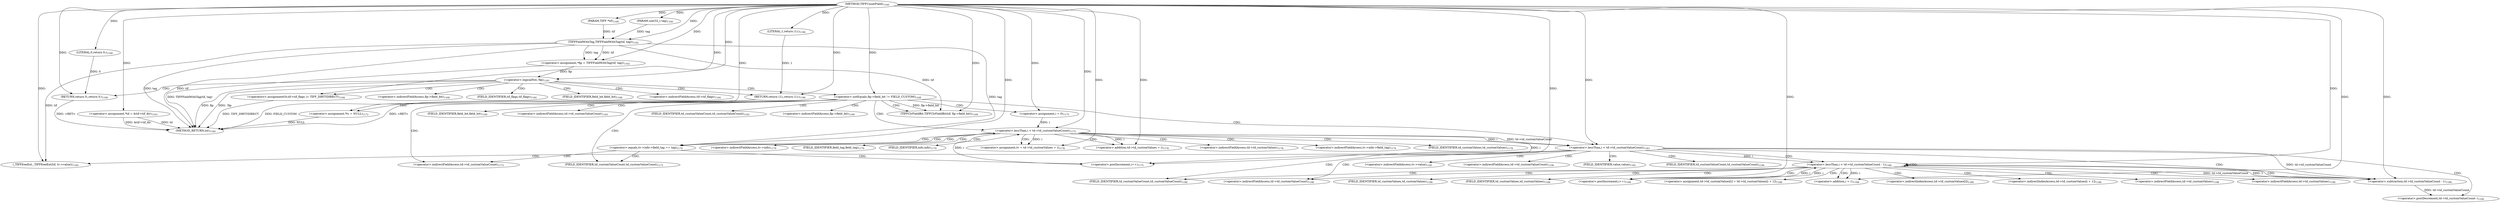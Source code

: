 digraph "TIFFUnsetField" {  
"42449" [label = <(METHOD,TIFFUnsetField)<SUB>1160</SUB>> ]
"42569" [label = <(METHOD_RETURN,int)<SUB>1160</SUB>> ]
"42450" [label = <(PARAM,TIFF *tif)<SUB>1160</SUB>> ]
"42451" [label = <(PARAM,uint32_t tag)<SUB>1160</SUB>> ]
"42454" [label = <(&lt;operator&gt;.assignment,*fip = TIFFFieldWithTag(tif, tag))<SUB>1162</SUB>> ]
"42460" [label = <(&lt;operator&gt;.assignment,*td = &amp;tif-&gt;tif_dir)<SUB>1163</SUB>> ]
"42562" [label = <(&lt;operators&gt;.assignmentOr,tif-&gt;tif_flags |= TIFF_DIRTYDIRECT)<SUB>1194</SUB>> ]
"42567" [label = <(RETURN,return (1);,return (1);)<SUB>1196</SUB>> ]
"42467" [label = <(&lt;operator&gt;.logicalNot,!fip)<SUB>1165</SUB>> ]
"42473" [label = <(&lt;operator&gt;.notEquals,fip-&gt;field_bit != FIELD_CUSTOM)<SUB>1168</SUB>> ]
"42568" [label = <(LITERAL,1,return (1);)<SUB>1196</SUB>> ]
"42456" [label = <(TIFFFieldWithTag,TIFFFieldWithTag(tif, tag))<SUB>1162</SUB>> ]
"42470" [label = <(RETURN,return 0;,return 0;)<SUB>1166</SUB>> ]
"42479" [label = <(TIFFClrFieldBit,TIFFClrFieldBit(tif, fip-&gt;field_bit))<SUB>1169</SUB>> ]
"42471" [label = <(LITERAL,0,return 0;)<SUB>1166</SUB>> ]
"42487" [label = <(&lt;operator&gt;.assignment,*tv = NULL)<SUB>1172</SUB>> ]
"42496" [label = <(&lt;operator&gt;.lessThan,i &lt; td-&gt;td_customValueCount)<SUB>1175</SUB>> ]
"42501" [label = <(&lt;operator&gt;.postIncrement,i++)<SUB>1175</SUB>> ]
"42522" [label = <(&lt;operator&gt;.lessThan,i &lt; td-&gt;td_customValueCount)<SUB>1183</SUB>> ]
"42493" [label = <(&lt;operator&gt;.assignment,i = 0)<SUB>1175</SUB>> ]
"42504" [label = <(&lt;operator&gt;.assignment,tv = td-&gt;td_customValues + i)<SUB>1178</SUB>> ]
"42528" [label = <(_TIFFfreeExt,_TIFFfreeExt(tif, tv-&gt;value))<SUB>1185</SUB>> ]
"42558" [label = <(&lt;operator&gt;.postDecrement,td-&gt;td_customValueCount--)<SUB>1190</SUB>> ]
"42512" [label = <(&lt;operator&gt;.equals,tv-&gt;info-&gt;field_tag == tag)<SUB>1179</SUB>> ]
"42535" [label = <(&lt;operator&gt;.lessThan,i &lt; td-&gt;td_customValueCount - 1)<SUB>1186</SUB>> ]
"42542" [label = <(&lt;operator&gt;.postIncrement,i++)<SUB>1186</SUB>> ]
"42506" [label = <(&lt;operator&gt;.addition,td-&gt;td_customValues + i)<SUB>1178</SUB>> ]
"42545" [label = <(&lt;operator&gt;.assignment,td-&gt;td_customValues[i] = td-&gt;td_customValues[i + 1])<SUB>1188</SUB>> ]
"42537" [label = <(&lt;operator&gt;.subtraction,td-&gt;td_customValueCount - 1)<SUB>1186</SUB>> ]
"42555" [label = <(&lt;operator&gt;.addition,i + 1)<SUB>1188</SUB>> ]
"42563" [label = <(&lt;operator&gt;.indirectFieldAccess,tif-&gt;tif_flags)<SUB>1194</SUB>> ]
"42474" [label = <(&lt;operator&gt;.indirectFieldAccess,fip-&gt;field_bit)<SUB>1168</SUB>> ]
"42565" [label = <(FIELD_IDENTIFIER,tif_flags,tif_flags)<SUB>1194</SUB>> ]
"42476" [label = <(FIELD_IDENTIFIER,field_bit,field_bit)<SUB>1168</SUB>> ]
"42481" [label = <(&lt;operator&gt;.indirectFieldAccess,fip-&gt;field_bit)<SUB>1169</SUB>> ]
"42483" [label = <(FIELD_IDENTIFIER,field_bit,field_bit)<SUB>1169</SUB>> ]
"42498" [label = <(&lt;operator&gt;.indirectFieldAccess,td-&gt;td_customValueCount)<SUB>1175</SUB>> ]
"42524" [label = <(&lt;operator&gt;.indirectFieldAccess,td-&gt;td_customValueCount)<SUB>1183</SUB>> ]
"42500" [label = <(FIELD_IDENTIFIER,td_customValueCount,td_customValueCount)<SUB>1175</SUB>> ]
"42526" [label = <(FIELD_IDENTIFIER,td_customValueCount,td_customValueCount)<SUB>1183</SUB>> ]
"42530" [label = <(&lt;operator&gt;.indirectFieldAccess,tv-&gt;value)<SUB>1185</SUB>> ]
"42559" [label = <(&lt;operator&gt;.indirectFieldAccess,td-&gt;td_customValueCount)<SUB>1190</SUB>> ]
"42507" [label = <(&lt;operator&gt;.indirectFieldAccess,td-&gt;td_customValues)<SUB>1178</SUB>> ]
"42513" [label = <(&lt;operator&gt;.indirectFieldAccess,tv-&gt;info-&gt;field_tag)<SUB>1179</SUB>> ]
"42532" [label = <(FIELD_IDENTIFIER,value,value)<SUB>1185</SUB>> ]
"42561" [label = <(FIELD_IDENTIFIER,td_customValueCount,td_customValueCount)<SUB>1190</SUB>> ]
"42509" [label = <(FIELD_IDENTIFIER,td_customValues,td_customValues)<SUB>1178</SUB>> ]
"42514" [label = <(&lt;operator&gt;.indirectFieldAccess,tv-&gt;info)<SUB>1179</SUB>> ]
"42517" [label = <(FIELD_IDENTIFIER,field_tag,field_tag)<SUB>1179</SUB>> ]
"42538" [label = <(&lt;operator&gt;.indirectFieldAccess,td-&gt;td_customValueCount)<SUB>1186</SUB>> ]
"42546" [label = <(&lt;operator&gt;.indirectIndexAccess,td-&gt;td_customValues[i])<SUB>1188</SUB>> ]
"42551" [label = <(&lt;operator&gt;.indirectIndexAccess,td-&gt;td_customValues[i + 1])<SUB>1188</SUB>> ]
"42516" [label = <(FIELD_IDENTIFIER,info,info)<SUB>1179</SUB>> ]
"42540" [label = <(FIELD_IDENTIFIER,td_customValueCount,td_customValueCount)<SUB>1186</SUB>> ]
"42547" [label = <(&lt;operator&gt;.indirectFieldAccess,td-&gt;td_customValues)<SUB>1188</SUB>> ]
"42552" [label = <(&lt;operator&gt;.indirectFieldAccess,td-&gt;td_customValues)<SUB>1188</SUB>> ]
"42549" [label = <(FIELD_IDENTIFIER,td_customValues,td_customValues)<SUB>1188</SUB>> ]
"42554" [label = <(FIELD_IDENTIFIER,td_customValues,td_customValues)<SUB>1188</SUB>> ]
  "42567" -> "42569"  [ label = "DDG: &lt;RET&gt;"] 
  "42470" -> "42569"  [ label = "DDG: &lt;RET&gt;"] 
  "42456" -> "42569"  [ label = "DDG: tif"] 
  "42456" -> "42569"  [ label = "DDG: tag"] 
  "42454" -> "42569"  [ label = "DDG: TIFFFieldWithTag(tif, tag)"] 
  "42460" -> "42569"  [ label = "DDG: td"] 
  "42460" -> "42569"  [ label = "DDG: &amp;tif-&gt;tif_dir"] 
  "42467" -> "42569"  [ label = "DDG: fip"] 
  "42467" -> "42569"  [ label = "DDG: !fip"] 
  "42562" -> "42569"  [ label = "DDG: TIFF_DIRTYDIRECT"] 
  "42473" -> "42569"  [ label = "DDG: FIELD_CUSTOM"] 
  "42487" -> "42569"  [ label = "DDG: NULL"] 
  "42449" -> "42450"  [ label = "DDG: "] 
  "42449" -> "42451"  [ label = "DDG: "] 
  "42456" -> "42454"  [ label = "DDG: tif"] 
  "42456" -> "42454"  [ label = "DDG: tag"] 
  "42449" -> "42562"  [ label = "DDG: "] 
  "42568" -> "42567"  [ label = "DDG: 1"] 
  "42449" -> "42567"  [ label = "DDG: "] 
  "42449" -> "42454"  [ label = "DDG: "] 
  "42449" -> "42460"  [ label = "DDG: "] 
  "42449" -> "42568"  [ label = "DDG: "] 
  "42450" -> "42456"  [ label = "DDG: tif"] 
  "42449" -> "42456"  [ label = "DDG: "] 
  "42451" -> "42456"  [ label = "DDG: tag"] 
  "42454" -> "42467"  [ label = "DDG: fip"] 
  "42449" -> "42467"  [ label = "DDG: "] 
  "42471" -> "42470"  [ label = "DDG: 0"] 
  "42449" -> "42470"  [ label = "DDG: "] 
  "42449" -> "42473"  [ label = "DDG: "] 
  "42449" -> "42471"  [ label = "DDG: "] 
  "42456" -> "42479"  [ label = "DDG: tif"] 
  "42449" -> "42479"  [ label = "DDG: "] 
  "42473" -> "42479"  [ label = "DDG: fip-&gt;field_bit"] 
  "42449" -> "42487"  [ label = "DDG: "] 
  "42449" -> "42493"  [ label = "DDG: "] 
  "42493" -> "42496"  [ label = "DDG: i"] 
  "42501" -> "42496"  [ label = "DDG: i"] 
  "42449" -> "42496"  [ label = "DDG: "] 
  "42449" -> "42501"  [ label = "DDG: "] 
  "42496" -> "42501"  [ label = "DDG: i"] 
  "42496" -> "42504"  [ label = "DDG: i"] 
  "42449" -> "42504"  [ label = "DDG: "] 
  "42496" -> "42522"  [ label = "DDG: i"] 
  "42449" -> "42522"  [ label = "DDG: "] 
  "42496" -> "42522"  [ label = "DDG: td-&gt;td_customValueCount"] 
  "42456" -> "42528"  [ label = "DDG: tif"] 
  "42449" -> "42528"  [ label = "DDG: "] 
  "42537" -> "42558"  [ label = "DDG: td-&gt;td_customValueCount"] 
  "42496" -> "42506"  [ label = "DDG: i"] 
  "42449" -> "42506"  [ label = "DDG: "] 
  "42456" -> "42512"  [ label = "DDG: tag"] 
  "42449" -> "42512"  [ label = "DDG: "] 
  "42522" -> "42535"  [ label = "DDG: i"] 
  "42542" -> "42535"  [ label = "DDG: i"] 
  "42449" -> "42535"  [ label = "DDG: "] 
  "42537" -> "42535"  [ label = "DDG: td-&gt;td_customValueCount"] 
  "42537" -> "42535"  [ label = "DDG: 1"] 
  "42449" -> "42542"  [ label = "DDG: "] 
  "42535" -> "42542"  [ label = "DDG: i"] 
  "42522" -> "42537"  [ label = "DDG: td-&gt;td_customValueCount"] 
  "42449" -> "42537"  [ label = "DDG: "] 
  "42535" -> "42555"  [ label = "DDG: i"] 
  "42449" -> "42555"  [ label = "DDG: "] 
  "42467" -> "42470"  [ label = "CDG: "] 
  "42467" -> "42565"  [ label = "CDG: "] 
  "42467" -> "42474"  [ label = "CDG: "] 
  "42467" -> "42473"  [ label = "CDG: "] 
  "42467" -> "42563"  [ label = "CDG: "] 
  "42467" -> "42567"  [ label = "CDG: "] 
  "42467" -> "42476"  [ label = "CDG: "] 
  "42467" -> "42562"  [ label = "CDG: "] 
  "42473" -> "42487"  [ label = "CDG: "] 
  "42473" -> "42500"  [ label = "CDG: "] 
  "42473" -> "42479"  [ label = "CDG: "] 
  "42473" -> "42483"  [ label = "CDG: "] 
  "42473" -> "42522"  [ label = "CDG: "] 
  "42473" -> "42526"  [ label = "CDG: "] 
  "42473" -> "42524"  [ label = "CDG: "] 
  "42473" -> "42498"  [ label = "CDG: "] 
  "42473" -> "42493"  [ label = "CDG: "] 
  "42473" -> "42496"  [ label = "CDG: "] 
  "42473" -> "42481"  [ label = "CDG: "] 
  "42496" -> "42507"  [ label = "CDG: "] 
  "42496" -> "42514"  [ label = "CDG: "] 
  "42496" -> "42517"  [ label = "CDG: "] 
  "42496" -> "42513"  [ label = "CDG: "] 
  "42496" -> "42509"  [ label = "CDG: "] 
  "42496" -> "42504"  [ label = "CDG: "] 
  "42496" -> "42516"  [ label = "CDG: "] 
  "42496" -> "42512"  [ label = "CDG: "] 
  "42496" -> "42506"  [ label = "CDG: "] 
  "42522" -> "42530"  [ label = "CDG: "] 
  "42522" -> "42538"  [ label = "CDG: "] 
  "42522" -> "42537"  [ label = "CDG: "] 
  "42522" -> "42559"  [ label = "CDG: "] 
  "42522" -> "42558"  [ label = "CDG: "] 
  "42522" -> "42535"  [ label = "CDG: "] 
  "42522" -> "42540"  [ label = "CDG: "] 
  "42522" -> "42532"  [ label = "CDG: "] 
  "42522" -> "42528"  [ label = "CDG: "] 
  "42522" -> "42561"  [ label = "CDG: "] 
  "42512" -> "42500"  [ label = "CDG: "] 
  "42512" -> "42498"  [ label = "CDG: "] 
  "42512" -> "42501"  [ label = "CDG: "] 
  "42512" -> "42496"  [ label = "CDG: "] 
  "42535" -> "42549"  [ label = "CDG: "] 
  "42535" -> "42547"  [ label = "CDG: "] 
  "42535" -> "42542"  [ label = "CDG: "] 
  "42535" -> "42551"  [ label = "CDG: "] 
  "42535" -> "42538"  [ label = "CDG: "] 
  "42535" -> "42555"  [ label = "CDG: "] 
  "42535" -> "42537"  [ label = "CDG: "] 
  "42535" -> "42554"  [ label = "CDG: "] 
  "42535" -> "42535"  [ label = "CDG: "] 
  "42535" -> "42552"  [ label = "CDG: "] 
  "42535" -> "42546"  [ label = "CDG: "] 
  "42535" -> "42545"  [ label = "CDG: "] 
  "42535" -> "42540"  [ label = "CDG: "] 
}
